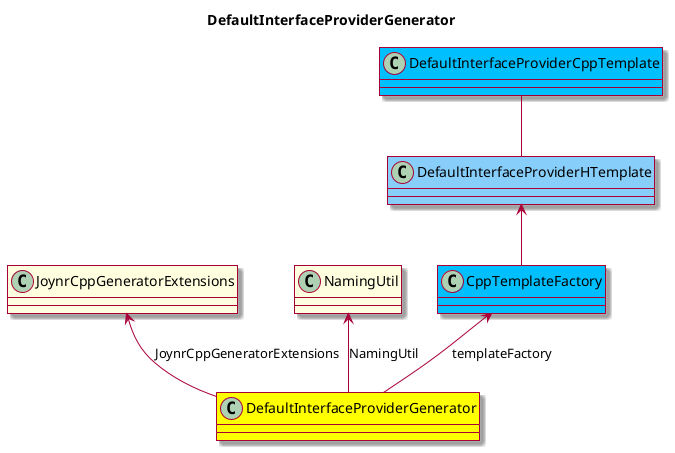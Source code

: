 @startuml DefaultInterfaceProviderGenerator

skin rose

title DefaultInterfaceProviderGenerator

class DefaultInterfaceProviderGenerator #Yellow

class JoynrCppGeneratorExtensions #LightYellow
class NamingUtil #LightYellow
class CppTemplateFactory #DeepSkyBlue

class DefaultInterfaceProviderCppTemplate #DeepSkyBlue
class DefaultInterfaceProviderHTemplate #LightSkyBlue

JoynrCppGeneratorExtensions <-- DefaultInterfaceProviderGenerator : JoynrCppGeneratorExtensions
NamingUtil <-- DefaultInterfaceProviderGenerator : NamingUtil
CppTemplateFactory <-- DefaultInterfaceProviderGenerator : templateFactory

DefaultInterfaceProviderCppTemplate -- DefaultInterfaceProviderHTemplate
DefaultInterfaceProviderHTemplate <-- CppTemplateFactory

@enduml
